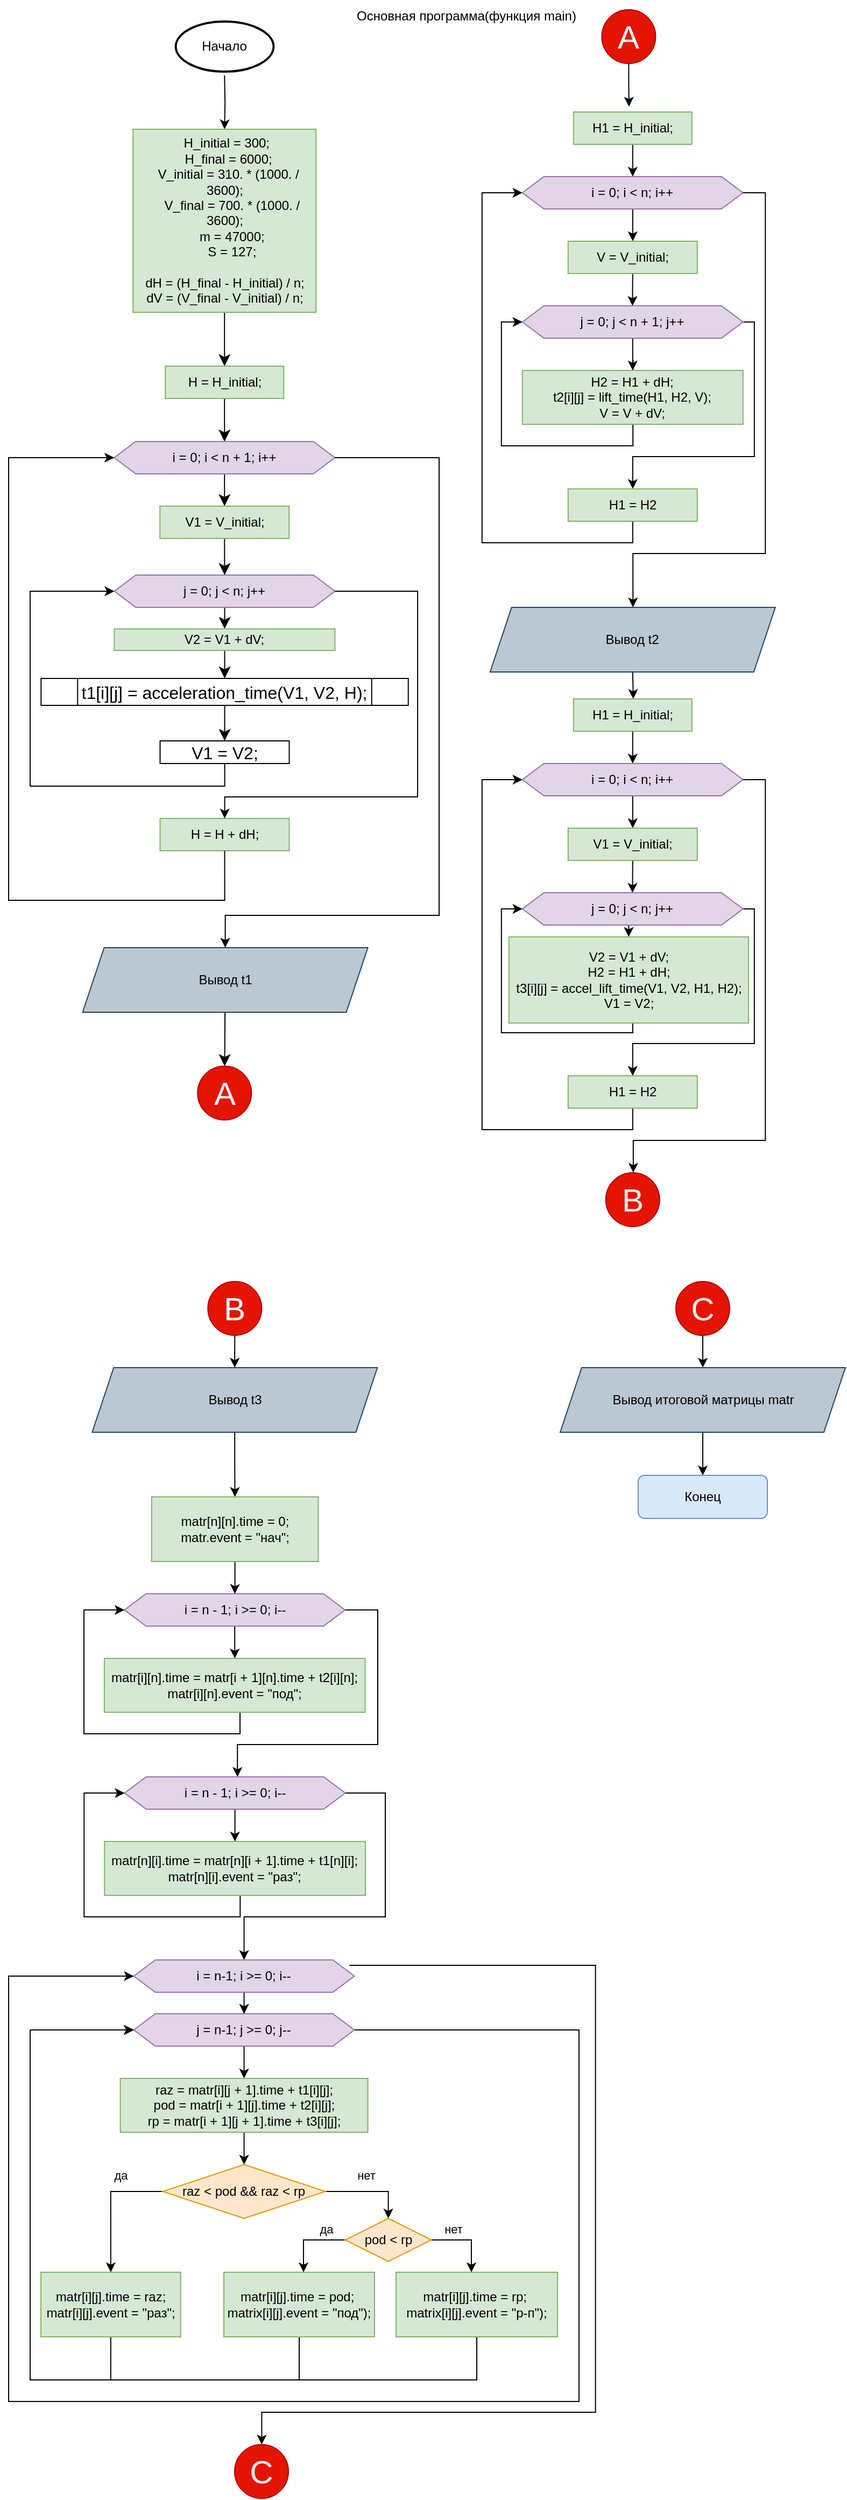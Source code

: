 <mxfile version="22.1.7" type="github">
  <diagram id="C5RBs43oDa-KdzZeNtuy" name="Page-1">
    <mxGraphModel dx="1850" dy="885" grid="1" gridSize="10" guides="1" tooltips="1" connect="1" arrows="1" fold="1" page="1" pageScale="1" pageWidth="827" pageHeight="1169" math="0" shadow="0">
      <root>
        <mxCell id="WIyWlLk6GJQsqaUBKTNV-0" />
        <mxCell id="WIyWlLk6GJQsqaUBKTNV-1" parent="WIyWlLk6GJQsqaUBKTNV-0" />
        <mxCell id="Hqmv893eS7sad_yPtx1s-3" style="edgeStyle=orthogonalEdgeStyle;rounded=0;orthogonalLoop=1;jettySize=auto;html=1;exitX=0.5;exitY=1;exitDx=0;exitDy=0;entryX=0.5;entryY=0;entryDx=0;entryDy=0;" parent="WIyWlLk6GJQsqaUBKTNV-1" target="Hqmv893eS7sad_yPtx1s-0" edge="1">
          <mxGeometry relative="1" as="geometry">
            <mxPoint x="210.61" y="80" as="sourcePoint" />
          </mxGeometry>
        </mxCell>
        <mxCell id="-MrWlAkrLKYYtXTXgUd7-9" style="edgeStyle=none;curved=1;rounded=0;orthogonalLoop=1;jettySize=auto;html=1;exitX=0.5;exitY=1;exitDx=0;exitDy=0;fontSize=12;startSize=8;endSize=8;" edge="1" parent="WIyWlLk6GJQsqaUBKTNV-1" source="Hqmv893eS7sad_yPtx1s-0" target="Hqmv893eS7sad_yPtx1s-4">
          <mxGeometry relative="1" as="geometry" />
        </mxCell>
        <mxCell id="Hqmv893eS7sad_yPtx1s-0" value="&lt;div&gt;&amp;nbsp;H_initial = 300;&lt;/div&gt;&lt;div&gt;&amp;nbsp; H_final = 6000;&lt;/div&gt;&lt;div&gt;&amp;nbsp; V_initial = 310. * (1000. / 3600);&lt;/div&gt;&lt;div&gt;&amp;nbsp; &amp;nbsp; V_final = 700. * (1000. / 3600);&lt;/div&gt;&lt;div&gt;&amp;nbsp; &amp;nbsp; m = 47000;&lt;/div&gt;&lt;div&gt;&amp;nbsp; &amp;nbsp; S = 127;&lt;/div&gt;&lt;div&gt;&lt;br&gt;&lt;/div&gt;&lt;div&gt;&lt;span style=&quot;background-color: initial;&quot;&gt;dH = (H_final - H_initial) / n;&lt;/span&gt;&lt;/div&gt;&lt;div&gt;&lt;span style=&quot;background-color: initial;&quot;&gt;dV = (V_final - V_initial) / n;&lt;/span&gt;&lt;/div&gt;" style="whiteSpace=wrap;html=1;aspect=fixed;fillColor=#d5e8d4;strokeColor=#82b366;" parent="WIyWlLk6GJQsqaUBKTNV-1" vertex="1">
          <mxGeometry x="125.61" y="130" width="170" height="170" as="geometry" />
        </mxCell>
        <mxCell id="-MrWlAkrLKYYtXTXgUd7-10" style="edgeStyle=none;curved=1;rounded=0;orthogonalLoop=1;jettySize=auto;html=1;exitX=0.5;exitY=1;exitDx=0;exitDy=0;entryX=0.5;entryY=0;entryDx=0;entryDy=0;fontSize=12;startSize=8;endSize=8;" edge="1" parent="WIyWlLk6GJQsqaUBKTNV-1" source="Hqmv893eS7sad_yPtx1s-4" target="Hqmv893eS7sad_yPtx1s-5">
          <mxGeometry relative="1" as="geometry" />
        </mxCell>
        <mxCell id="Hqmv893eS7sad_yPtx1s-4" value="H = H_initial;" style="rounded=0;whiteSpace=wrap;html=1;fillColor=#d5e8d4;strokeColor=#82b366;" parent="WIyWlLk6GJQsqaUBKTNV-1" vertex="1">
          <mxGeometry x="155.61" y="350" width="110" height="30" as="geometry" />
        </mxCell>
        <mxCell id="-MrWlAkrLKYYtXTXgUd7-11" style="edgeStyle=none;curved=1;rounded=0;orthogonalLoop=1;jettySize=auto;html=1;exitX=0.5;exitY=1;exitDx=0;exitDy=0;entryX=0.5;entryY=0;entryDx=0;entryDy=0;fontSize=12;startSize=8;endSize=8;" edge="1" parent="WIyWlLk6GJQsqaUBKTNV-1" source="Hqmv893eS7sad_yPtx1s-5" target="Hqmv893eS7sad_yPtx1s-7">
          <mxGeometry relative="1" as="geometry" />
        </mxCell>
        <mxCell id="Hqmv893eS7sad_yPtx1s-5" value="i = 0; i &amp;lt; n + 1; i++" style="shape=hexagon;perimeter=hexagonPerimeter2;whiteSpace=wrap;html=1;fixedSize=1;fillColor=#e1d5e7;strokeColor=#9673a6;" parent="WIyWlLk6GJQsqaUBKTNV-1" vertex="1">
          <mxGeometry x="108.11" y="420" width="205" height="30" as="geometry" />
        </mxCell>
        <mxCell id="-MrWlAkrLKYYtXTXgUd7-12" style="edgeStyle=none;curved=1;rounded=0;orthogonalLoop=1;jettySize=auto;html=1;exitX=0.5;exitY=1;exitDx=0;exitDy=0;entryX=0.5;entryY=0;entryDx=0;entryDy=0;fontSize=12;startSize=8;endSize=8;" edge="1" parent="WIyWlLk6GJQsqaUBKTNV-1" source="Hqmv893eS7sad_yPtx1s-7" target="Hqmv893eS7sad_yPtx1s-10">
          <mxGeometry relative="1" as="geometry" />
        </mxCell>
        <mxCell id="Hqmv893eS7sad_yPtx1s-7" value="V1 = V_initial;" style="rounded=0;whiteSpace=wrap;html=1;fillColor=#d5e8d4;strokeColor=#82b366;" parent="WIyWlLk6GJQsqaUBKTNV-1" vertex="1">
          <mxGeometry x="150.61" y="480" width="120" height="30" as="geometry" />
        </mxCell>
        <mxCell id="-MrWlAkrLKYYtXTXgUd7-13" style="edgeStyle=none;curved=1;rounded=0;orthogonalLoop=1;jettySize=auto;html=1;exitX=0.5;exitY=1;exitDx=0;exitDy=0;entryX=0.5;entryY=0;entryDx=0;entryDy=0;fontSize=12;startSize=8;endSize=8;" edge="1" parent="WIyWlLk6GJQsqaUBKTNV-1" source="Hqmv893eS7sad_yPtx1s-10" target="Hqmv893eS7sad_yPtx1s-11">
          <mxGeometry relative="1" as="geometry" />
        </mxCell>
        <mxCell id="Hqmv893eS7sad_yPtx1s-10" value="j = 0; j &amp;lt; n; j++" style="shape=hexagon;perimeter=hexagonPerimeter2;whiteSpace=wrap;html=1;fixedSize=1;fillColor=#e1d5e7;strokeColor=#9673a6;" parent="WIyWlLk6GJQsqaUBKTNV-1" vertex="1">
          <mxGeometry x="108.25" y="544" width="205" height="30" as="geometry" />
        </mxCell>
        <mxCell id="-MrWlAkrLKYYtXTXgUd7-14" style="edgeStyle=none;curved=1;rounded=0;orthogonalLoop=1;jettySize=auto;html=1;exitX=0.5;exitY=1;exitDx=0;exitDy=0;entryX=0.5;entryY=0;entryDx=0;entryDy=0;fontSize=12;startSize=8;endSize=8;" edge="1" parent="WIyWlLk6GJQsqaUBKTNV-1" source="Hqmv893eS7sad_yPtx1s-11" target="-MrWlAkrLKYYtXTXgUd7-1">
          <mxGeometry relative="1" as="geometry" />
        </mxCell>
        <mxCell id="Hqmv893eS7sad_yPtx1s-11" value="&lt;div&gt;V2 = V1 + dV;&lt;/div&gt;" style="rounded=0;whiteSpace=wrap;html=1;fillColor=#d5e8d4;strokeColor=#82b366;" parent="WIyWlLk6GJQsqaUBKTNV-1" vertex="1">
          <mxGeometry x="108.25" y="594" width="205" height="20" as="geometry" />
        </mxCell>
        <mxCell id="Hqmv893eS7sad_yPtx1s-26" value="H = H + dH;" style="rounded=0;whiteSpace=wrap;html=1;fillColor=#d5e8d4;strokeColor=#82b366;" parent="WIyWlLk6GJQsqaUBKTNV-1" vertex="1">
          <mxGeometry x="150.75" y="770" width="120" height="30" as="geometry" />
        </mxCell>
        <mxCell id="-MrWlAkrLKYYtXTXgUd7-29" value="" style="edgeStyle=none;curved=1;rounded=0;orthogonalLoop=1;jettySize=auto;html=1;fontSize=12;startSize=8;endSize=8;" edge="1" parent="WIyWlLk6GJQsqaUBKTNV-1" source="Hqmv893eS7sad_yPtx1s-32" target="Hqmv893eS7sad_yPtx1s-74">
          <mxGeometry relative="1" as="geometry" />
        </mxCell>
        <mxCell id="Hqmv893eS7sad_yPtx1s-32" value="Вывод t1" style="shape=parallelogram;perimeter=parallelogramPerimeter;whiteSpace=wrap;html=1;fixedSize=1;fillColor=#bac8d3;strokeColor=#23445d;" parent="WIyWlLk6GJQsqaUBKTNV-1" vertex="1">
          <mxGeometry x="78.78" y="890" width="265" height="60" as="geometry" />
        </mxCell>
        <mxCell id="Hqmv893eS7sad_yPtx1s-37" style="edgeStyle=orthogonalEdgeStyle;rounded=0;orthogonalLoop=1;jettySize=auto;html=1;exitX=0.5;exitY=1;exitDx=0;exitDy=0;" parent="WIyWlLk6GJQsqaUBKTNV-1" source="Hqmv893eS7sad_yPtx1s-36" edge="1">
          <mxGeometry relative="1" as="geometry">
            <mxPoint x="586.43" y="109" as="targetPoint" />
          </mxGeometry>
        </mxCell>
        <mxCell id="Hqmv893eS7sad_yPtx1s-36" value="&lt;font style=&quot;font-size: 30px;&quot;&gt;A&lt;/font&gt;" style="ellipse;whiteSpace=wrap;html=1;aspect=fixed;fillColor=#e51400;fontColor=#ffffff;strokeColor=#B20000;" parent="WIyWlLk6GJQsqaUBKTNV-1" vertex="1">
          <mxGeometry x="561.18" y="19" width="50" height="50" as="geometry" />
        </mxCell>
        <mxCell id="Hqmv893eS7sad_yPtx1s-38" style="edgeStyle=orthogonalEdgeStyle;rounded=0;orthogonalLoop=1;jettySize=auto;html=1;exitX=0.5;exitY=1;exitDx=0;exitDy=0;entryX=0.5;entryY=0;entryDx=0;entryDy=0;" parent="WIyWlLk6GJQsqaUBKTNV-1" source="Hqmv893eS7sad_yPtx1s-39" target="Hqmv893eS7sad_yPtx1s-41" edge="1">
          <mxGeometry relative="1" as="geometry" />
        </mxCell>
        <mxCell id="Hqmv893eS7sad_yPtx1s-39" value="H1 = H_initial;" style="rounded=0;whiteSpace=wrap;html=1;fillColor=#d5e8d4;strokeColor=#82b366;" parent="WIyWlLk6GJQsqaUBKTNV-1" vertex="1">
          <mxGeometry x="534.88" y="114" width="110" height="30" as="geometry" />
        </mxCell>
        <mxCell id="Hqmv893eS7sad_yPtx1s-40" value="" style="edgeStyle=orthogonalEdgeStyle;rounded=0;orthogonalLoop=1;jettySize=auto;html=1;" parent="WIyWlLk6GJQsqaUBKTNV-1" source="Hqmv893eS7sad_yPtx1s-41" target="Hqmv893eS7sad_yPtx1s-43" edge="1">
          <mxGeometry relative="1" as="geometry" />
        </mxCell>
        <mxCell id="Hqmv893eS7sad_yPtx1s-41" value="i = 0; i &amp;lt; n; i++" style="shape=hexagon;perimeter=hexagonPerimeter2;whiteSpace=wrap;html=1;fixedSize=1;fillColor=#e1d5e7;strokeColor=#9673a6;" parent="WIyWlLk6GJQsqaUBKTNV-1" vertex="1">
          <mxGeometry x="487.38" y="174" width="205" height="30" as="geometry" />
        </mxCell>
        <mxCell id="Hqmv893eS7sad_yPtx1s-42" style="edgeStyle=orthogonalEdgeStyle;rounded=0;orthogonalLoop=1;jettySize=auto;html=1;exitX=0.5;exitY=1;exitDx=0;exitDy=0;" parent="WIyWlLk6GJQsqaUBKTNV-1" source="Hqmv893eS7sad_yPtx1s-43" edge="1">
          <mxGeometry relative="1" as="geometry">
            <mxPoint x="589.698" y="294" as="targetPoint" />
          </mxGeometry>
        </mxCell>
        <mxCell id="Hqmv893eS7sad_yPtx1s-43" value="V = V_initial;" style="rounded=0;whiteSpace=wrap;html=1;fillColor=#d5e8d4;strokeColor=#82b366;" parent="WIyWlLk6GJQsqaUBKTNV-1" vertex="1">
          <mxGeometry x="529.88" y="234" width="120" height="30" as="geometry" />
        </mxCell>
        <mxCell id="Hqmv893eS7sad_yPtx1s-44" style="edgeStyle=orthogonalEdgeStyle;rounded=0;orthogonalLoop=1;jettySize=auto;html=1;exitX=0.5;exitY=1;exitDx=0;exitDy=0;entryX=0.5;entryY=0;entryDx=0;entryDy=0;" parent="WIyWlLk6GJQsqaUBKTNV-1" source="Hqmv893eS7sad_yPtx1s-46" target="Hqmv893eS7sad_yPtx1s-48" edge="1">
          <mxGeometry relative="1" as="geometry" />
        </mxCell>
        <mxCell id="Hqmv893eS7sad_yPtx1s-45" style="edgeStyle=orthogonalEdgeStyle;rounded=0;orthogonalLoop=1;jettySize=auto;html=1;exitX=1;exitY=0.5;exitDx=0;exitDy=0;" parent="WIyWlLk6GJQsqaUBKTNV-1" edge="1">
          <mxGeometry relative="1" as="geometry">
            <mxPoint x="682.38" y="309" as="sourcePoint" />
            <mxPoint x="589.88" y="464" as="targetPoint" />
            <Array as="points">
              <mxPoint x="702.88" y="309" />
              <mxPoint x="702.88" y="434" />
              <mxPoint x="589.88" y="434" />
            </Array>
          </mxGeometry>
        </mxCell>
        <mxCell id="Hqmv893eS7sad_yPtx1s-46" value="j = 0; j &amp;lt; n + 1; j++" style="shape=hexagon;perimeter=hexagonPerimeter2;whiteSpace=wrap;html=1;fixedSize=1;fillColor=#e1d5e7;strokeColor=#9673a6;" parent="WIyWlLk6GJQsqaUBKTNV-1" vertex="1">
          <mxGeometry x="487.38" y="294" width="205" height="30" as="geometry" />
        </mxCell>
        <mxCell id="Hqmv893eS7sad_yPtx1s-47" style="edgeStyle=orthogonalEdgeStyle;rounded=0;orthogonalLoop=1;jettySize=auto;html=1;entryX=0;entryY=0.5;entryDx=0;entryDy=0;" parent="WIyWlLk6GJQsqaUBKTNV-1" target="Hqmv893eS7sad_yPtx1s-46" edge="1">
          <mxGeometry relative="1" as="geometry">
            <Array as="points">
              <mxPoint x="589.88" y="424" />
              <mxPoint x="467.88" y="424" />
              <mxPoint x="467.88" y="309" />
            </Array>
            <mxPoint x="590.13" y="344" as="sourcePoint" />
          </mxGeometry>
        </mxCell>
        <mxCell id="Hqmv893eS7sad_yPtx1s-48" value="&lt;div&gt;H2 = H1 + dH;&lt;/div&gt;&lt;div&gt;&lt;span style=&quot;background-color: initial;&quot;&gt;t2[i][j] = lift_time(H1, H2, V);&lt;/span&gt;&lt;/div&gt;&lt;div&gt;&lt;span style=&quot;background-color: initial;&quot;&gt;V = V + dV;&lt;/span&gt;&lt;/div&gt;" style="rounded=0;whiteSpace=wrap;html=1;fillColor=#d5e8d4;strokeColor=#82b366;" parent="WIyWlLk6GJQsqaUBKTNV-1" vertex="1">
          <mxGeometry x="487.38" y="354" width="205" height="50" as="geometry" />
        </mxCell>
        <mxCell id="Hqmv893eS7sad_yPtx1s-49" style="edgeStyle=orthogonalEdgeStyle;rounded=0;orthogonalLoop=1;jettySize=auto;html=1;exitX=0.5;exitY=1;exitDx=0;exitDy=0;entryX=0;entryY=0.5;entryDx=0;entryDy=0;" parent="WIyWlLk6GJQsqaUBKTNV-1" source="Hqmv893eS7sad_yPtx1s-50" target="Hqmv893eS7sad_yPtx1s-41" edge="1">
          <mxGeometry relative="1" as="geometry">
            <Array as="points">
              <mxPoint x="589.88" y="514" />
              <mxPoint x="449.88" y="514" />
              <mxPoint x="449.88" y="189" />
            </Array>
          </mxGeometry>
        </mxCell>
        <mxCell id="Hqmv893eS7sad_yPtx1s-50" value="H1 = H2" style="rounded=0;whiteSpace=wrap;html=1;fillColor=#d5e8d4;strokeColor=#82b366;" parent="WIyWlLk6GJQsqaUBKTNV-1" vertex="1">
          <mxGeometry x="529.88" y="464" width="120" height="30" as="geometry" />
        </mxCell>
        <mxCell id="Hqmv893eS7sad_yPtx1s-51" style="edgeStyle=orthogonalEdgeStyle;rounded=0;orthogonalLoop=1;jettySize=auto;html=1;exitX=1;exitY=0.5;exitDx=0;exitDy=0;" parent="WIyWlLk6GJQsqaUBKTNV-1" edge="1">
          <mxGeometry relative="1" as="geometry">
            <mxPoint x="590.13" y="574" as="targetPoint" />
            <mxPoint x="692.38" y="189" as="sourcePoint" />
            <Array as="points">
              <mxPoint x="713.13" y="189" />
              <mxPoint x="713.13" y="524" />
              <mxPoint x="590.13" y="524" />
            </Array>
          </mxGeometry>
        </mxCell>
        <mxCell id="Hqmv893eS7sad_yPtx1s-53" style="edgeStyle=orthogonalEdgeStyle;rounded=0;orthogonalLoop=1;jettySize=auto;html=1;exitX=0.5;exitY=1;exitDx=0;exitDy=0;" parent="WIyWlLk6GJQsqaUBKTNV-1" source="Hqmv893eS7sad_yPtx1s-52" edge="1">
          <mxGeometry relative="1" as="geometry">
            <mxPoint x="590.43" y="659" as="targetPoint" />
          </mxGeometry>
        </mxCell>
        <mxCell id="Hqmv893eS7sad_yPtx1s-52" value="Вывод t2" style="shape=parallelogram;perimeter=parallelogramPerimeter;whiteSpace=wrap;html=1;fixedSize=1;fillColor=#bac8d3;strokeColor=#23445d;" parent="WIyWlLk6GJQsqaUBKTNV-1" vertex="1">
          <mxGeometry x="457.38" y="574" width="265" height="60" as="geometry" />
        </mxCell>
        <mxCell id="Hqmv893eS7sad_yPtx1s-54" style="edgeStyle=orthogonalEdgeStyle;rounded=0;orthogonalLoop=1;jettySize=auto;html=1;exitX=0.5;exitY=1;exitDx=0;exitDy=0;entryX=0.5;entryY=0;entryDx=0;entryDy=0;" parent="WIyWlLk6GJQsqaUBKTNV-1" source="Hqmv893eS7sad_yPtx1s-55" target="Hqmv893eS7sad_yPtx1s-57" edge="1">
          <mxGeometry relative="1" as="geometry" />
        </mxCell>
        <mxCell id="Hqmv893eS7sad_yPtx1s-55" value="H1 = H_initial;" style="rounded=0;whiteSpace=wrap;html=1;fillColor=#d5e8d4;strokeColor=#82b366;" parent="WIyWlLk6GJQsqaUBKTNV-1" vertex="1">
          <mxGeometry x="534.88" y="659" width="110" height="30" as="geometry" />
        </mxCell>
        <mxCell id="Hqmv893eS7sad_yPtx1s-56" value="" style="edgeStyle=orthogonalEdgeStyle;rounded=0;orthogonalLoop=1;jettySize=auto;html=1;" parent="WIyWlLk6GJQsqaUBKTNV-1" source="Hqmv893eS7sad_yPtx1s-57" target="Hqmv893eS7sad_yPtx1s-59" edge="1">
          <mxGeometry relative="1" as="geometry" />
        </mxCell>
        <mxCell id="Hqmv893eS7sad_yPtx1s-57" value="i = 0; i &amp;lt; n; i++" style="shape=hexagon;perimeter=hexagonPerimeter2;whiteSpace=wrap;html=1;fixedSize=1;fillColor=#e1d5e7;strokeColor=#9673a6;" parent="WIyWlLk6GJQsqaUBKTNV-1" vertex="1">
          <mxGeometry x="487.38" y="719" width="205" height="30" as="geometry" />
        </mxCell>
        <mxCell id="Hqmv893eS7sad_yPtx1s-58" style="edgeStyle=orthogonalEdgeStyle;rounded=0;orthogonalLoop=1;jettySize=auto;html=1;exitX=0.5;exitY=1;exitDx=0;exitDy=0;" parent="WIyWlLk6GJQsqaUBKTNV-1" source="Hqmv893eS7sad_yPtx1s-59" edge="1">
          <mxGeometry relative="1" as="geometry">
            <mxPoint x="589.698" y="839" as="targetPoint" />
          </mxGeometry>
        </mxCell>
        <mxCell id="Hqmv893eS7sad_yPtx1s-59" value="V1 = V_initial;" style="rounded=0;whiteSpace=wrap;html=1;fillColor=#d5e8d4;strokeColor=#82b366;" parent="WIyWlLk6GJQsqaUBKTNV-1" vertex="1">
          <mxGeometry x="529.88" y="779" width="120" height="30" as="geometry" />
        </mxCell>
        <mxCell id="Hqmv893eS7sad_yPtx1s-60" style="edgeStyle=orthogonalEdgeStyle;rounded=0;orthogonalLoop=1;jettySize=auto;html=1;exitX=0.5;exitY=1;exitDx=0;exitDy=0;entryX=0.5;entryY=0;entryDx=0;entryDy=0;" parent="WIyWlLk6GJQsqaUBKTNV-1" source="Hqmv893eS7sad_yPtx1s-62" target="Hqmv893eS7sad_yPtx1s-64" edge="1">
          <mxGeometry relative="1" as="geometry" />
        </mxCell>
        <mxCell id="Hqmv893eS7sad_yPtx1s-61" style="edgeStyle=orthogonalEdgeStyle;rounded=0;orthogonalLoop=1;jettySize=auto;html=1;exitX=1;exitY=0.5;exitDx=0;exitDy=0;" parent="WIyWlLk6GJQsqaUBKTNV-1" edge="1">
          <mxGeometry relative="1" as="geometry">
            <mxPoint x="682.38" y="854" as="sourcePoint" />
            <mxPoint x="589.88" y="1009" as="targetPoint" />
            <Array as="points">
              <mxPoint x="702.88" y="854" />
              <mxPoint x="702.88" y="979" />
              <mxPoint x="589.88" y="979" />
            </Array>
          </mxGeometry>
        </mxCell>
        <mxCell id="Hqmv893eS7sad_yPtx1s-62" value="j = 0; j &amp;lt; n; j++" style="shape=hexagon;perimeter=hexagonPerimeter2;whiteSpace=wrap;html=1;fixedSize=1;fillColor=#e1d5e7;strokeColor=#9673a6;" parent="WIyWlLk6GJQsqaUBKTNV-1" vertex="1">
          <mxGeometry x="487.38" y="839" width="205" height="30" as="geometry" />
        </mxCell>
        <mxCell id="Hqmv893eS7sad_yPtx1s-63" style="edgeStyle=orthogonalEdgeStyle;rounded=0;orthogonalLoop=1;jettySize=auto;html=1;exitX=0.5;exitY=1;exitDx=0;exitDy=0;entryX=0;entryY=0.5;entryDx=0;entryDy=0;" parent="WIyWlLk6GJQsqaUBKTNV-1" source="Hqmv893eS7sad_yPtx1s-64" target="Hqmv893eS7sad_yPtx1s-62" edge="1">
          <mxGeometry relative="1" as="geometry">
            <Array as="points">
              <mxPoint x="589.88" y="969" />
              <mxPoint x="467.88" y="969" />
              <mxPoint x="467.88" y="854" />
            </Array>
          </mxGeometry>
        </mxCell>
        <mxCell id="Hqmv893eS7sad_yPtx1s-64" value="&lt;div&gt;V2 = V1 + dV;&lt;/div&gt;&lt;div&gt;&lt;span style=&quot;background-color: initial;&quot;&gt;H2 = H1 + dH;&lt;/span&gt;&lt;/div&gt;&lt;div&gt;&lt;span style=&quot;background-color: initial;&quot;&gt;t3[i][j] = accel_lift_time(V1, V2, H1, H2);&lt;/span&gt;&lt;/div&gt;&lt;div&gt;&lt;span style=&quot;background-color: initial;&quot;&gt;V1 = V2;&lt;/span&gt;&lt;/div&gt;" style="rounded=0;whiteSpace=wrap;html=1;fillColor=#d5e8d4;strokeColor=#82b366;" parent="WIyWlLk6GJQsqaUBKTNV-1" vertex="1">
          <mxGeometry x="474.87" y="880" width="222.62" height="80" as="geometry" />
        </mxCell>
        <mxCell id="Hqmv893eS7sad_yPtx1s-65" style="edgeStyle=orthogonalEdgeStyle;rounded=0;orthogonalLoop=1;jettySize=auto;html=1;exitX=0.5;exitY=1;exitDx=0;exitDy=0;entryX=0;entryY=0.5;entryDx=0;entryDy=0;" parent="WIyWlLk6GJQsqaUBKTNV-1" source="Hqmv893eS7sad_yPtx1s-66" target="Hqmv893eS7sad_yPtx1s-57" edge="1">
          <mxGeometry relative="1" as="geometry">
            <Array as="points">
              <mxPoint x="589.88" y="1059" />
              <mxPoint x="449.88" y="1059" />
              <mxPoint x="449.88" y="734" />
            </Array>
          </mxGeometry>
        </mxCell>
        <mxCell id="Hqmv893eS7sad_yPtx1s-66" value="H1 = H2" style="rounded=0;whiteSpace=wrap;html=1;fillColor=#d5e8d4;strokeColor=#82b366;" parent="WIyWlLk6GJQsqaUBKTNV-1" vertex="1">
          <mxGeometry x="529.88" y="1009" width="120" height="30" as="geometry" />
        </mxCell>
        <mxCell id="Hqmv893eS7sad_yPtx1s-67" style="edgeStyle=orthogonalEdgeStyle;rounded=0;orthogonalLoop=1;jettySize=auto;html=1;exitX=1;exitY=0.5;exitDx=0;exitDy=0;" parent="WIyWlLk6GJQsqaUBKTNV-1" edge="1">
          <mxGeometry relative="1" as="geometry">
            <mxPoint x="590.43" y="1099" as="targetPoint" />
            <mxPoint x="692.38" y="734" as="sourcePoint" />
            <Array as="points">
              <mxPoint x="713.13" y="734" />
              <mxPoint x="713.13" y="1069" />
              <mxPoint x="590.13" y="1069" />
            </Array>
          </mxGeometry>
        </mxCell>
        <mxCell id="Hqmv893eS7sad_yPtx1s-94" value="" style="edgeStyle=orthogonalEdgeStyle;rounded=0;orthogonalLoop=1;jettySize=auto;html=1;" parent="WIyWlLk6GJQsqaUBKTNV-1" source="Hqmv893eS7sad_yPtx1s-69" target="Hqmv893eS7sad_yPtx1s-81" edge="1">
          <mxGeometry relative="1" as="geometry" />
        </mxCell>
        <mxCell id="Hqmv893eS7sad_yPtx1s-69" value="Вывод t3" style="shape=parallelogram;perimeter=parallelogramPerimeter;whiteSpace=wrap;html=1;fixedSize=1;fillColor=#bac8d3;strokeColor=#23445d;" parent="WIyWlLk6GJQsqaUBKTNV-1" vertex="1">
          <mxGeometry x="87.64" y="1280" width="265" height="60" as="geometry" />
        </mxCell>
        <mxCell id="Hqmv893eS7sad_yPtx1s-71" value="&lt;span style=&quot;font-size: 30px;&quot;&gt;B&lt;br&gt;&lt;/span&gt;" style="ellipse;whiteSpace=wrap;html=1;aspect=fixed;fillColor=#e51400;fontColor=#ffffff;strokeColor=#B20000;" parent="WIyWlLk6GJQsqaUBKTNV-1" vertex="1">
          <mxGeometry x="564.88" y="1099" width="50" height="50" as="geometry" />
        </mxCell>
        <mxCell id="Hqmv893eS7sad_yPtx1s-74" value="&lt;font style=&quot;font-size: 30px;&quot;&gt;A&lt;/font&gt;" style="ellipse;whiteSpace=wrap;html=1;aspect=fixed;fillColor=#e51400;strokeColor=#B20000;fontColor=#ffffff;" parent="WIyWlLk6GJQsqaUBKTNV-1" vertex="1">
          <mxGeometry x="185.61" y="1000" width="50" height="50" as="geometry" />
        </mxCell>
        <mxCell id="Hqmv893eS7sad_yPtx1s-77" value="" style="edgeStyle=orthogonalEdgeStyle;rounded=0;orthogonalLoop=1;jettySize=auto;html=1;" parent="WIyWlLk6GJQsqaUBKTNV-1" source="Hqmv893eS7sad_yPtx1s-76" target="Hqmv893eS7sad_yPtx1s-69" edge="1">
          <mxGeometry relative="1" as="geometry" />
        </mxCell>
        <mxCell id="Hqmv893eS7sad_yPtx1s-76" value="&lt;span style=&quot;font-size: 30px;&quot;&gt;B&lt;br&gt;&lt;/span&gt;" style="ellipse;whiteSpace=wrap;html=1;aspect=fixed;fillColor=#e51400;fontColor=#ffffff;strokeColor=#B20000;" parent="WIyWlLk6GJQsqaUBKTNV-1" vertex="1">
          <mxGeometry x="195.14" y="1200" width="50" height="50" as="geometry" />
        </mxCell>
        <mxCell id="Hqmv893eS7sad_yPtx1s-95" value="" style="edgeStyle=orthogonalEdgeStyle;rounded=0;orthogonalLoop=1;jettySize=auto;html=1;entryX=0.5;entryY=0;entryDx=0;entryDy=0;" parent="WIyWlLk6GJQsqaUBKTNV-1" source="Hqmv893eS7sad_yPtx1s-81" target="Hqmv893eS7sad_yPtx1s-89" edge="1">
          <mxGeometry relative="1" as="geometry" />
        </mxCell>
        <mxCell id="Hqmv893eS7sad_yPtx1s-81" value="&lt;div&gt;matr[n][n].time = 0;&lt;/div&gt;&lt;div&gt;&lt;span style=&quot;background-color: initial;&quot;&gt;matr.event = &quot;нач&quot;;&lt;/span&gt;&lt;/div&gt;" style="rounded=0;whiteSpace=wrap;html=1;fillColor=#d5e8d4;strokeColor=#82b366;" parent="WIyWlLk6GJQsqaUBKTNV-1" vertex="1">
          <mxGeometry x="142.89" y="1400" width="154.79" height="60" as="geometry" />
        </mxCell>
        <mxCell id="Hqmv893eS7sad_yPtx1s-88" style="edgeStyle=orthogonalEdgeStyle;rounded=0;orthogonalLoop=1;jettySize=auto;html=1;exitX=1;exitY=0.5;exitDx=0;exitDy=0;" parent="WIyWlLk6GJQsqaUBKTNV-1" edge="1">
          <mxGeometry relative="1" as="geometry">
            <mxPoint x="315.14" y="1505" as="sourcePoint" />
            <mxPoint x="222.64" y="1660" as="targetPoint" />
            <Array as="points">
              <mxPoint x="353" y="1505" />
              <mxPoint x="353" y="1630" />
              <mxPoint x="223" y="1630" />
            </Array>
          </mxGeometry>
        </mxCell>
        <mxCell id="Hqmv893eS7sad_yPtx1s-97" value="" style="edgeStyle=orthogonalEdgeStyle;rounded=0;orthogonalLoop=1;jettySize=auto;html=1;" parent="WIyWlLk6GJQsqaUBKTNV-1" source="Hqmv893eS7sad_yPtx1s-89" target="Hqmv893eS7sad_yPtx1s-91" edge="1">
          <mxGeometry relative="1" as="geometry" />
        </mxCell>
        <mxCell id="Hqmv893eS7sad_yPtx1s-89" value="i = n - 1; i &amp;gt;= 0; i--" style="shape=hexagon;perimeter=hexagonPerimeter2;whiteSpace=wrap;html=1;fixedSize=1;fillColor=#e1d5e7;strokeColor=#9673a6;" parent="WIyWlLk6GJQsqaUBKTNV-1" vertex="1">
          <mxGeometry x="117.64" y="1490" width="205" height="30" as="geometry" />
        </mxCell>
        <mxCell id="Hqmv893eS7sad_yPtx1s-90" style="edgeStyle=orthogonalEdgeStyle;rounded=0;orthogonalLoop=1;jettySize=auto;html=1;exitX=0.5;exitY=1;exitDx=0;exitDy=0;entryX=0;entryY=0.5;entryDx=0;entryDy=0;" parent="WIyWlLk6GJQsqaUBKTNV-1" source="Hqmv893eS7sad_yPtx1s-91" target="Hqmv893eS7sad_yPtx1s-89" edge="1">
          <mxGeometry relative="1" as="geometry">
            <Array as="points">
              <mxPoint x="225" y="1600" />
              <mxPoint x="225" y="1620" />
              <mxPoint x="80" y="1620" />
              <mxPoint x="80" y="1505" />
            </Array>
          </mxGeometry>
        </mxCell>
        <mxCell id="Hqmv893eS7sad_yPtx1s-91" value="&lt;div&gt;matr[i][n].time = matr[i + 1][n].time + t2[i][n];&lt;/div&gt;&lt;div&gt;&lt;span style=&quot;background-color: initial;&quot;&gt;matr[i][n].event = &quot;под&quot;;&lt;/span&gt;&lt;/div&gt;" style="rounded=0;whiteSpace=wrap;html=1;fillColor=#d5e8d4;strokeColor=#82b366;" parent="WIyWlLk6GJQsqaUBKTNV-1" vertex="1">
          <mxGeometry x="98.96" y="1550" width="242.36" height="50" as="geometry" />
        </mxCell>
        <mxCell id="Hqmv893eS7sad_yPtx1s-99" value="" style="edgeStyle=orthogonalEdgeStyle;rounded=0;orthogonalLoop=1;jettySize=auto;html=1;" parent="WIyWlLk6GJQsqaUBKTNV-1" source="Hqmv893eS7sad_yPtx1s-100" target="Hqmv893eS7sad_yPtx1s-102" edge="1">
          <mxGeometry relative="1" as="geometry" />
        </mxCell>
        <mxCell id="Hqmv893eS7sad_yPtx1s-117" style="edgeStyle=orthogonalEdgeStyle;rounded=0;orthogonalLoop=1;jettySize=auto;html=1;exitX=1;exitY=0.5;exitDx=0;exitDy=0;entryX=0.5;entryY=0;entryDx=0;entryDy=0;" parent="WIyWlLk6GJQsqaUBKTNV-1" source="Hqmv893eS7sad_yPtx1s-100" target="Hqmv893eS7sad_yPtx1s-105" edge="1">
          <mxGeometry relative="1" as="geometry">
            <Array as="points">
              <mxPoint x="360" y="1675" />
              <mxPoint x="360" y="1790" />
              <mxPoint x="229" y="1790" />
            </Array>
          </mxGeometry>
        </mxCell>
        <mxCell id="Hqmv893eS7sad_yPtx1s-100" value="i = n - 1; i &amp;gt;= 0; i--" style="shape=hexagon;perimeter=hexagonPerimeter2;whiteSpace=wrap;html=1;fixedSize=1;fillColor=#e1d5e7;strokeColor=#9673a6;" parent="WIyWlLk6GJQsqaUBKTNV-1" vertex="1">
          <mxGeometry x="117.78" y="1660" width="205" height="30" as="geometry" />
        </mxCell>
        <mxCell id="Hqmv893eS7sad_yPtx1s-101" style="edgeStyle=orthogonalEdgeStyle;rounded=0;orthogonalLoop=1;jettySize=auto;html=1;exitX=0.5;exitY=1;exitDx=0;exitDy=0;entryX=0;entryY=0.5;entryDx=0;entryDy=0;" parent="WIyWlLk6GJQsqaUBKTNV-1" source="Hqmv893eS7sad_yPtx1s-102" target="Hqmv893eS7sad_yPtx1s-100" edge="1">
          <mxGeometry relative="1" as="geometry">
            <Array as="points">
              <mxPoint x="225.14" y="1770" />
              <mxPoint x="225.14" y="1790" />
              <mxPoint x="80.14" y="1790" />
              <mxPoint x="80.14" y="1675" />
            </Array>
          </mxGeometry>
        </mxCell>
        <mxCell id="Hqmv893eS7sad_yPtx1s-102" value="&lt;div&gt;matr[n][i].time = matr[n][i + 1].time + t1[n][i];&lt;/div&gt;&lt;div&gt;&lt;span style=&quot;background-color: initial;&quot;&gt;matr[n][i].event = &quot;раз&quot;;&lt;/span&gt;&lt;/div&gt;" style="rounded=0;whiteSpace=wrap;html=1;fillColor=#d5e8d4;strokeColor=#82b366;" parent="WIyWlLk6GJQsqaUBKTNV-1" vertex="1">
          <mxGeometry x="99.1" y="1720" width="242.36" height="50" as="geometry" />
        </mxCell>
        <mxCell id="Hqmv893eS7sad_yPtx1s-118" value="" style="edgeStyle=orthogonalEdgeStyle;rounded=0;orthogonalLoop=1;jettySize=auto;html=1;" parent="WIyWlLk6GJQsqaUBKTNV-1" source="Hqmv893eS7sad_yPtx1s-105" target="Hqmv893eS7sad_yPtx1s-110" edge="1">
          <mxGeometry relative="1" as="geometry" />
        </mxCell>
        <mxCell id="Hqmv893eS7sad_yPtx1s-141" style="edgeStyle=orthogonalEdgeStyle;rounded=0;orthogonalLoop=1;jettySize=auto;html=1;exitX=1;exitY=0.5;exitDx=0;exitDy=0;" parent="WIyWlLk6GJQsqaUBKTNV-1" edge="1">
          <mxGeometry relative="1" as="geometry">
            <mxPoint x="245.18" y="2280" as="targetPoint" />
            <mxPoint x="326.6" y="1835" as="sourcePoint" />
            <Array as="points">
              <mxPoint x="555.32" y="1835" />
              <mxPoint x="555.32" y="2250" />
              <mxPoint x="245.32" y="2250" />
            </Array>
          </mxGeometry>
        </mxCell>
        <mxCell id="Hqmv893eS7sad_yPtx1s-105" value="i = n-1; i &amp;gt;= 0; i--" style="shape=hexagon;perimeter=hexagonPerimeter2;whiteSpace=wrap;html=1;fixedSize=1;fillColor=#e1d5e7;strokeColor=#9673a6;" parent="WIyWlLk6GJQsqaUBKTNV-1" vertex="1">
          <mxGeometry x="126.28" y="1830" width="205" height="30" as="geometry" />
        </mxCell>
        <mxCell id="Hqmv893eS7sad_yPtx1s-120" value="" style="edgeStyle=orthogonalEdgeStyle;rounded=0;orthogonalLoop=1;jettySize=auto;html=1;" parent="WIyWlLk6GJQsqaUBKTNV-1" source="Hqmv893eS7sad_yPtx1s-110" target="Hqmv893eS7sad_yPtx1s-119" edge="1">
          <mxGeometry relative="1" as="geometry" />
        </mxCell>
        <mxCell id="Hqmv893eS7sad_yPtx1s-140" style="edgeStyle=orthogonalEdgeStyle;rounded=0;orthogonalLoop=1;jettySize=auto;html=1;exitX=1;exitY=0.5;exitDx=0;exitDy=0;entryX=0;entryY=0.5;entryDx=0;entryDy=0;" parent="WIyWlLk6GJQsqaUBKTNV-1" source="Hqmv893eS7sad_yPtx1s-110" target="Hqmv893eS7sad_yPtx1s-105" edge="1">
          <mxGeometry relative="1" as="geometry">
            <Array as="points">
              <mxPoint x="540" y="1895" />
              <mxPoint x="540" y="2240" />
              <mxPoint x="10" y="2240" />
              <mxPoint x="10" y="1845" />
            </Array>
          </mxGeometry>
        </mxCell>
        <mxCell id="Hqmv893eS7sad_yPtx1s-110" value="j = n-1; j &amp;gt;= 0; j--" style="shape=hexagon;perimeter=hexagonPerimeter2;whiteSpace=wrap;html=1;fixedSize=1;fillColor=#e1d5e7;strokeColor=#9673a6;" parent="WIyWlLk6GJQsqaUBKTNV-1" vertex="1">
          <mxGeometry x="126.28" y="1880" width="205" height="30" as="geometry" />
        </mxCell>
        <mxCell id="Hqmv893eS7sad_yPtx1s-122" value="" style="edgeStyle=orthogonalEdgeStyle;rounded=0;orthogonalLoop=1;jettySize=auto;html=1;" parent="WIyWlLk6GJQsqaUBKTNV-1" source="Hqmv893eS7sad_yPtx1s-119" target="Hqmv893eS7sad_yPtx1s-121" edge="1">
          <mxGeometry relative="1" as="geometry" />
        </mxCell>
        <mxCell id="Hqmv893eS7sad_yPtx1s-119" value="&lt;div&gt;raz = matr[i][j + 1].time + t1[i][j];&lt;/div&gt;&lt;div&gt;&lt;span style=&quot;background-color: initial;&quot;&gt;pod = matr[i + 1][j].time + t2[i][j];&lt;/span&gt;&lt;/div&gt;&lt;div&gt;&lt;span style=&quot;background-color: initial;&quot;&gt;rp = matr[i + 1][j + 1].time + t3[i][j];&lt;/span&gt;&lt;/div&gt;" style="rounded=0;whiteSpace=wrap;html=1;fillColor=#d5e8d4;strokeColor=#82b366;" parent="WIyWlLk6GJQsqaUBKTNV-1" vertex="1">
          <mxGeometry x="113.78" y="1940" width="230" height="50" as="geometry" />
        </mxCell>
        <mxCell id="Hqmv893eS7sad_yPtx1s-127" style="edgeStyle=orthogonalEdgeStyle;rounded=0;orthogonalLoop=1;jettySize=auto;html=1;exitX=1;exitY=0.5;exitDx=0;exitDy=0;entryX=0.5;entryY=0;entryDx=0;entryDy=0;" parent="WIyWlLk6GJQsqaUBKTNV-1" source="Hqmv893eS7sad_yPtx1s-121" target="Hqmv893eS7sad_yPtx1s-126" edge="1">
          <mxGeometry relative="1" as="geometry" />
        </mxCell>
        <mxCell id="Hqmv893eS7sad_yPtx1s-129" value="нет" style="edgeLabel;html=1;align=center;verticalAlign=middle;resizable=0;points=[];" parent="Hqmv893eS7sad_yPtx1s-127" vertex="1" connectable="0">
          <mxGeometry x="-0.184" y="2" relative="1" as="geometry">
            <mxPoint x="3" y="-13" as="offset" />
          </mxGeometry>
        </mxCell>
        <mxCell id="Hqmv893eS7sad_yPtx1s-128" style="edgeStyle=orthogonalEdgeStyle;rounded=0;orthogonalLoop=1;jettySize=auto;html=1;exitX=0;exitY=0.5;exitDx=0;exitDy=0;entryX=0.5;entryY=0;entryDx=0;entryDy=0;" parent="WIyWlLk6GJQsqaUBKTNV-1" source="Hqmv893eS7sad_yPtx1s-121" target="Hqmv893eS7sad_yPtx1s-125" edge="1">
          <mxGeometry relative="1" as="geometry" />
        </mxCell>
        <mxCell id="Hqmv893eS7sad_yPtx1s-130" value="да" style="edgeLabel;html=1;align=center;verticalAlign=middle;resizable=0;points=[];" parent="Hqmv893eS7sad_yPtx1s-128" vertex="1" connectable="0">
          <mxGeometry x="-0.26" y="-2" relative="1" as="geometry">
            <mxPoint x="6" y="-13" as="offset" />
          </mxGeometry>
        </mxCell>
        <mxCell id="Hqmv893eS7sad_yPtx1s-121" value="raz &amp;lt; pod &amp;amp;&amp;amp; raz &amp;lt; rp" style="rhombus;whiteSpace=wrap;html=1;fillColor=#ffe6cc;strokeColor=#d79b00;" parent="WIyWlLk6GJQsqaUBKTNV-1" vertex="1">
          <mxGeometry x="153.17" y="2020" width="151.22" height="50" as="geometry" />
        </mxCell>
        <mxCell id="Hqmv893eS7sad_yPtx1s-137" style="edgeStyle=orthogonalEdgeStyle;rounded=0;orthogonalLoop=1;jettySize=auto;html=1;exitX=0.5;exitY=1;exitDx=0;exitDy=0;entryX=0;entryY=0.5;entryDx=0;entryDy=0;" parent="WIyWlLk6GJQsqaUBKTNV-1" source="Hqmv893eS7sad_yPtx1s-125" target="Hqmv893eS7sad_yPtx1s-110" edge="1">
          <mxGeometry relative="1" as="geometry">
            <mxPoint x="220" y="2260" as="targetPoint" />
            <Array as="points">
              <mxPoint x="105" y="2220" />
              <mxPoint x="30" y="2220" />
              <mxPoint x="30" y="1895" />
            </Array>
          </mxGeometry>
        </mxCell>
        <mxCell id="Hqmv893eS7sad_yPtx1s-125" value="&lt;div&gt;matr[i][j].time = raz;&lt;/div&gt;&lt;div&gt;&lt;span style=&quot;background-color: initial;&quot;&gt;matr[i][j].event = &quot;раз&quot;;&lt;/span&gt;&lt;/div&gt;" style="rounded=0;whiteSpace=wrap;html=1;fillColor=#d5e8d4;strokeColor=#82b366;" parent="WIyWlLk6GJQsqaUBKTNV-1" vertex="1">
          <mxGeometry x="40" y="2120" width="129.86" height="60" as="geometry" />
        </mxCell>
        <mxCell id="Hqmv893eS7sad_yPtx1s-133" value="" style="edgeStyle=orthogonalEdgeStyle;rounded=0;orthogonalLoop=1;jettySize=auto;html=1;" parent="WIyWlLk6GJQsqaUBKTNV-1" source="Hqmv893eS7sad_yPtx1s-126" target="Hqmv893eS7sad_yPtx1s-131" edge="1">
          <mxGeometry relative="1" as="geometry">
            <Array as="points">
              <mxPoint x="284" y="2090" />
            </Array>
          </mxGeometry>
        </mxCell>
        <mxCell id="Hqmv893eS7sad_yPtx1s-136" value="да" style="edgeLabel;html=1;align=center;verticalAlign=middle;resizable=0;points=[];" parent="Hqmv893eS7sad_yPtx1s-133" vertex="1" connectable="0">
          <mxGeometry x="-0.361" relative="1" as="geometry">
            <mxPoint x="4" y="-10" as="offset" />
          </mxGeometry>
        </mxCell>
        <mxCell id="Hqmv893eS7sad_yPtx1s-134" value="" style="edgeStyle=orthogonalEdgeStyle;rounded=0;orthogonalLoop=1;jettySize=auto;html=1;" parent="WIyWlLk6GJQsqaUBKTNV-1" source="Hqmv893eS7sad_yPtx1s-126" target="Hqmv893eS7sad_yPtx1s-132" edge="1">
          <mxGeometry relative="1" as="geometry">
            <Array as="points">
              <mxPoint x="440" y="2090" />
            </Array>
          </mxGeometry>
        </mxCell>
        <mxCell id="Hqmv893eS7sad_yPtx1s-135" value="нет" style="edgeLabel;html=1;align=center;verticalAlign=middle;resizable=0;points=[];" parent="Hqmv893eS7sad_yPtx1s-134" vertex="1" connectable="0">
          <mxGeometry x="-0.407" y="2" relative="1" as="geometry">
            <mxPoint y="-8" as="offset" />
          </mxGeometry>
        </mxCell>
        <mxCell id="Hqmv893eS7sad_yPtx1s-126" value="pod &amp;lt; rp" style="rhombus;whiteSpace=wrap;html=1;fillColor=#ffe6cc;strokeColor=#d79b00;" parent="WIyWlLk6GJQsqaUBKTNV-1" vertex="1">
          <mxGeometry x="322.78" y="2070" width="80" height="40" as="geometry" />
        </mxCell>
        <mxCell id="Hqmv893eS7sad_yPtx1s-138" style="edgeStyle=orthogonalEdgeStyle;rounded=0;orthogonalLoop=1;jettySize=auto;html=1;entryX=0;entryY=0.5;entryDx=0;entryDy=0;" parent="WIyWlLk6GJQsqaUBKTNV-1" source="Hqmv893eS7sad_yPtx1s-131" target="Hqmv893eS7sad_yPtx1s-110" edge="1">
          <mxGeometry relative="1" as="geometry">
            <mxPoint x="220" y="2260" as="targetPoint" />
            <Array as="points">
              <mxPoint x="280" y="2220" />
              <mxPoint x="30" y="2220" />
              <mxPoint x="30" y="1895" />
            </Array>
          </mxGeometry>
        </mxCell>
        <mxCell id="Hqmv893eS7sad_yPtx1s-131" value="&lt;div&gt;matr[i][j].time = pod;&lt;span style=&quot;background-color: initial;&quot;&gt;&amp;nbsp;&lt;/span&gt;&lt;/div&gt;&lt;div&gt;&lt;span style=&quot;background-color: initial;&quot;&gt;matrix[i][j].event = &quot;под&quot;);&lt;/span&gt;&lt;/div&gt;" style="rounded=0;whiteSpace=wrap;html=1;fillColor=#d5e8d4;strokeColor=#82b366;" parent="WIyWlLk6GJQsqaUBKTNV-1" vertex="1">
          <mxGeometry x="210" y="2120" width="140" height="60" as="geometry" />
        </mxCell>
        <mxCell id="Hqmv893eS7sad_yPtx1s-139" style="edgeStyle=orthogonalEdgeStyle;rounded=0;orthogonalLoop=1;jettySize=auto;html=1;entryX=0;entryY=0.5;entryDx=0;entryDy=0;" parent="WIyWlLk6GJQsqaUBKTNV-1" source="Hqmv893eS7sad_yPtx1s-132" target="Hqmv893eS7sad_yPtx1s-110" edge="1">
          <mxGeometry relative="1" as="geometry">
            <mxPoint x="220" y="2260" as="targetPoint" />
            <Array as="points">
              <mxPoint x="445" y="2220" />
              <mxPoint x="30" y="2220" />
              <mxPoint x="30" y="1895" />
            </Array>
          </mxGeometry>
        </mxCell>
        <mxCell id="Hqmv893eS7sad_yPtx1s-132" value="&lt;div style=&quot;border-color: var(--border-color);&quot;&gt;matr[i][j].time = rp;&amp;nbsp;&lt;/div&gt;&lt;div style=&quot;border-color: var(--border-color);&quot;&gt;&lt;span style=&quot;border-color: var(--border-color); background-color: initial;&quot;&gt;matrix[i][j].event = &quot;р-п&quot;);&lt;/span&gt;&lt;/div&gt;" style="rounded=0;whiteSpace=wrap;html=1;fillColor=#d5e8d4;strokeColor=#82b366;" parent="WIyWlLk6GJQsqaUBKTNV-1" vertex="1">
          <mxGeometry x="370" y="2120" width="150" height="60" as="geometry" />
        </mxCell>
        <mxCell id="Hqmv893eS7sad_yPtx1s-143" value="&lt;font style=&quot;font-size: 30px;&quot;&gt;С&lt;br&gt;&lt;/font&gt;" style="ellipse;whiteSpace=wrap;html=1;aspect=fixed;fillColor=#e51400;fontColor=#ffffff;strokeColor=#B20000;" parent="WIyWlLk6GJQsqaUBKTNV-1" vertex="1">
          <mxGeometry x="220" y="2280" width="50" height="50" as="geometry" />
        </mxCell>
        <mxCell id="Hqmv893eS7sad_yPtx1s-146" value="" style="edgeStyle=orthogonalEdgeStyle;rounded=0;orthogonalLoop=1;jettySize=auto;html=1;" parent="WIyWlLk6GJQsqaUBKTNV-1" source="Hqmv893eS7sad_yPtx1s-144" target="Hqmv893eS7sad_yPtx1s-145" edge="1">
          <mxGeometry relative="1" as="geometry" />
        </mxCell>
        <mxCell id="Hqmv893eS7sad_yPtx1s-144" value="&lt;font style=&quot;font-size: 30px;&quot;&gt;С&lt;br&gt;&lt;/font&gt;" style="ellipse;whiteSpace=wrap;html=1;aspect=fixed;fillColor=#e51400;fontColor=#ffffff;strokeColor=#B20000;" parent="WIyWlLk6GJQsqaUBKTNV-1" vertex="1">
          <mxGeometry x="630" y="1200" width="50" height="50" as="geometry" />
        </mxCell>
        <mxCell id="2uOBo1wyVC1PbJUqSB3k-1" value="" style="edgeStyle=orthogonalEdgeStyle;rounded=0;orthogonalLoop=1;jettySize=auto;html=1;" parent="WIyWlLk6GJQsqaUBKTNV-1" source="Hqmv893eS7sad_yPtx1s-145" target="2uOBo1wyVC1PbJUqSB3k-0" edge="1">
          <mxGeometry relative="1" as="geometry" />
        </mxCell>
        <mxCell id="Hqmv893eS7sad_yPtx1s-145" value="Вывод итоговой матрицы matr" style="shape=parallelogram;perimeter=parallelogramPerimeter;whiteSpace=wrap;html=1;fixedSize=1;fillColor=#bac8d3;strokeColor=#23445d;" parent="WIyWlLk6GJQsqaUBKTNV-1" vertex="1">
          <mxGeometry x="522.5" y="1280" width="265" height="60" as="geometry" />
        </mxCell>
        <mxCell id="2uOBo1wyVC1PbJUqSB3k-0" value="Конец" style="rounded=1;whiteSpace=wrap;html=1;fontSize=12;glass=0;strokeWidth=1;shadow=0;fillColor=#dae8fc;strokeColor=#6c8ebf;" parent="WIyWlLk6GJQsqaUBKTNV-1" vertex="1">
          <mxGeometry x="595" y="1380" width="120" height="40" as="geometry" />
        </mxCell>
        <mxCell id="Q4i2AqbILUPvcxVGY10N-0" value="Основная программа(функция main)" style="text;html=1;align=center;verticalAlign=middle;resizable=0;points=[];autosize=1;strokeColor=none;fillColor=none;" parent="WIyWlLk6GJQsqaUBKTNV-1" vertex="1">
          <mxGeometry x="320" y="10" width="230" height="30" as="geometry" />
        </mxCell>
        <mxCell id="-MrWlAkrLKYYtXTXgUd7-0" value="Начало" style="strokeWidth=2;html=1;shape=mxgraph.flowchart.start_1;whiteSpace=wrap;" vertex="1" parent="WIyWlLk6GJQsqaUBKTNV-1">
          <mxGeometry x="165.28" y="30" width="90.94" height="46.5" as="geometry" />
        </mxCell>
        <mxCell id="-MrWlAkrLKYYtXTXgUd7-15" style="edgeStyle=none;curved=1;rounded=0;orthogonalLoop=1;jettySize=auto;html=1;exitX=0.5;exitY=1;exitDx=0;exitDy=0;entryX=0.5;entryY=0;entryDx=0;entryDy=0;fontSize=12;startSize=8;endSize=8;" edge="1" parent="WIyWlLk6GJQsqaUBKTNV-1" source="-MrWlAkrLKYYtXTXgUd7-1" target="-MrWlAkrLKYYtXTXgUd7-3">
          <mxGeometry relative="1" as="geometry" />
        </mxCell>
        <mxCell id="-MrWlAkrLKYYtXTXgUd7-1" value="t1[i][j] = acceleration_time(V1, V2, H);" style="shape=process;whiteSpace=wrap;html=1;backgroundOutline=1;fontSize=16;" vertex="1" parent="WIyWlLk6GJQsqaUBKTNV-1">
          <mxGeometry x="40.14" y="640" width="341.22" height="25" as="geometry" />
        </mxCell>
        <mxCell id="-MrWlAkrLKYYtXTXgUd7-3" value="V1 = V2;" style="rounded=0;whiteSpace=wrap;html=1;fontSize=16;" vertex="1" parent="WIyWlLk6GJQsqaUBKTNV-1">
          <mxGeometry x="150.75" y="698" width="120" height="21" as="geometry" />
        </mxCell>
        <mxCell id="-MrWlAkrLKYYtXTXgUd7-6" style="edgeStyle=none;curved=1;rounded=0;orthogonalLoop=1;jettySize=auto;html=1;exitX=0.5;exitY=1;exitDx=0;exitDy=0;fontSize=12;startSize=8;endSize=8;" edge="1" parent="WIyWlLk6GJQsqaUBKTNV-1" source="Hqmv893eS7sad_yPtx1s-26" target="Hqmv893eS7sad_yPtx1s-26">
          <mxGeometry relative="1" as="geometry" />
        </mxCell>
        <mxCell id="-MrWlAkrLKYYtXTXgUd7-21" style="edgeStyle=orthogonalEdgeStyle;rounded=0;orthogonalLoop=1;jettySize=auto;html=1;entryX=0;entryY=0.5;entryDx=0;entryDy=0;" edge="1" parent="WIyWlLk6GJQsqaUBKTNV-1" source="-MrWlAkrLKYYtXTXgUd7-3" target="Hqmv893eS7sad_yPtx1s-10">
          <mxGeometry relative="1" as="geometry">
            <Array as="points">
              <mxPoint x="211" y="740" />
              <mxPoint x="30" y="740" />
              <mxPoint x="30" y="559" />
            </Array>
            <mxPoint x="211" y="724" as="sourcePoint" />
            <mxPoint x="30.99" y="559" as="targetPoint" />
          </mxGeometry>
        </mxCell>
        <mxCell id="-MrWlAkrLKYYtXTXgUd7-25" style="edgeStyle=orthogonalEdgeStyle;rounded=0;orthogonalLoop=1;jettySize=auto;html=1;exitX=1;exitY=0.5;exitDx=0;exitDy=0;entryX=0.5;entryY=0;entryDx=0;entryDy=0;" edge="1" parent="WIyWlLk6GJQsqaUBKTNV-1" source="Hqmv893eS7sad_yPtx1s-10" target="Hqmv893eS7sad_yPtx1s-26">
          <mxGeometry relative="1" as="geometry">
            <mxPoint x="390.18" y="550" as="sourcePoint" />
            <mxPoint x="297.68" y="705" as="targetPoint" />
            <Array as="points">
              <mxPoint x="390" y="559" />
              <mxPoint x="390" y="750" />
              <mxPoint x="211" y="750" />
            </Array>
          </mxGeometry>
        </mxCell>
        <mxCell id="-MrWlAkrLKYYtXTXgUd7-26" style="edgeStyle=orthogonalEdgeStyle;rounded=0;orthogonalLoop=1;jettySize=auto;html=1;exitX=0.5;exitY=1;exitDx=0;exitDy=0;entryX=0;entryY=0.5;entryDx=0;entryDy=0;" edge="1" parent="WIyWlLk6GJQsqaUBKTNV-1" source="Hqmv893eS7sad_yPtx1s-26" target="Hqmv893eS7sad_yPtx1s-5">
          <mxGeometry relative="1" as="geometry">
            <Array as="points">
              <mxPoint x="211" y="846" />
              <mxPoint x="10" y="846" />
              <mxPoint x="10" y="435" />
            </Array>
            <mxPoint x="209.92" y="825" as="sourcePoint" />
            <mxPoint x="107" y="450" as="targetPoint" />
          </mxGeometry>
        </mxCell>
        <mxCell id="-MrWlAkrLKYYtXTXgUd7-28" style="edgeStyle=orthogonalEdgeStyle;rounded=0;orthogonalLoop=1;jettySize=auto;html=1;exitX=1;exitY=0.5;exitDx=0;exitDy=0;entryX=0.5;entryY=0;entryDx=0;entryDy=0;" edge="1" parent="WIyWlLk6GJQsqaUBKTNV-1" source="Hqmv893eS7sad_yPtx1s-5" target="Hqmv893eS7sad_yPtx1s-32">
          <mxGeometry relative="1" as="geometry">
            <mxPoint x="347.14" y="594" as="sourcePoint" />
            <mxPoint x="245.14" y="805" as="targetPoint" />
            <Array as="points">
              <mxPoint x="410" y="435" />
              <mxPoint x="410" y="860" />
              <mxPoint x="211" y="860" />
            </Array>
          </mxGeometry>
        </mxCell>
      </root>
    </mxGraphModel>
  </diagram>
</mxfile>
